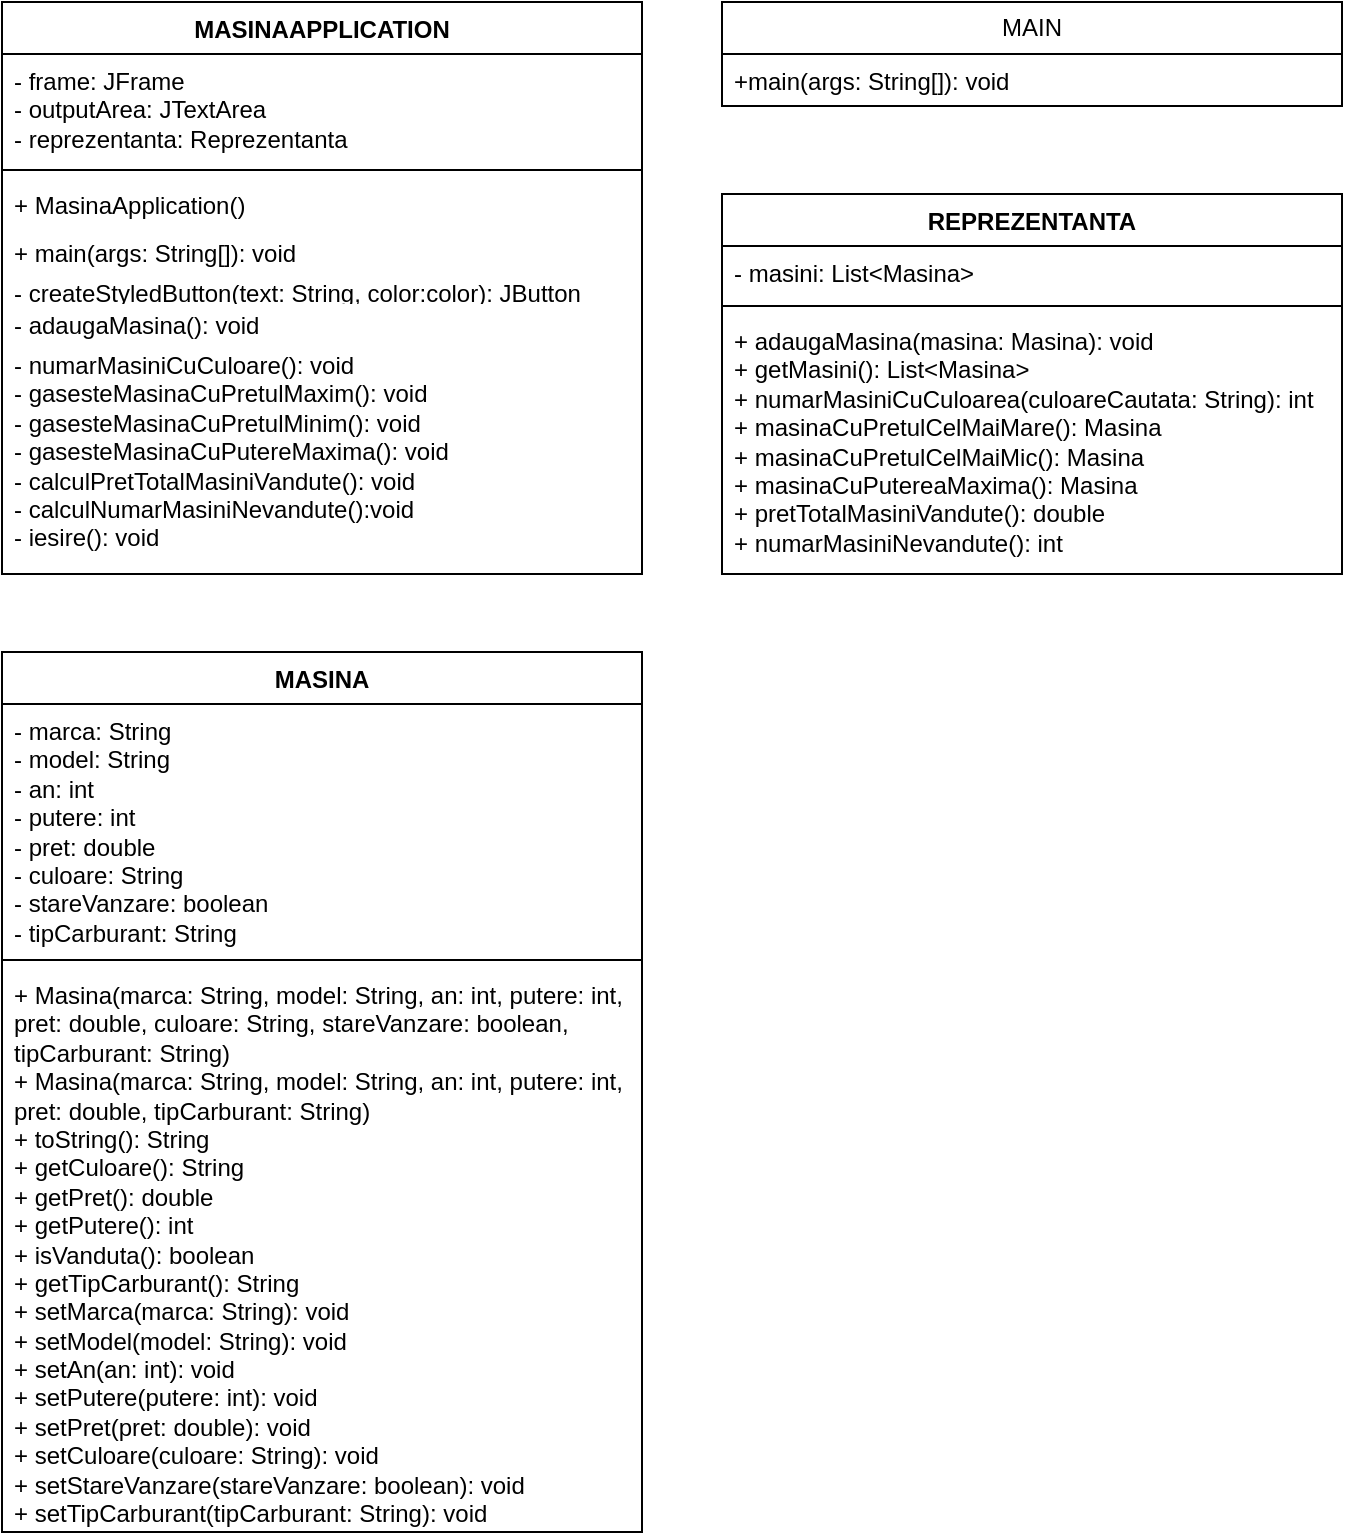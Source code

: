 <mxfile version="22.0.8" type="github">
  <diagram name="Pagina-1" id="s7u_jXoOyTNwt44IqN7l">
    <mxGraphModel dx="1434" dy="788" grid="1" gridSize="10" guides="1" tooltips="1" connect="1" arrows="1" fold="1" page="1" pageScale="1" pageWidth="827" pageHeight="1169" math="0" shadow="0">
      <root>
        <mxCell id="0" />
        <mxCell id="1" parent="0" />
        <mxCell id="zC79mrKcqQ9EmenrV000-1" value="MAIN" style="swimlane;fontStyle=0;childLayout=stackLayout;horizontal=1;startSize=26;fillColor=none;horizontalStack=0;resizeParent=1;resizeParentMax=0;resizeLast=0;collapsible=1;marginBottom=0;whiteSpace=wrap;html=1;" parent="1" vertex="1">
          <mxGeometry x="400" y="40" width="310" height="52" as="geometry" />
        </mxCell>
        <mxCell id="zC79mrKcqQ9EmenrV000-2" value="+main(args: String[]): void" style="text;strokeColor=none;fillColor=none;align=left;verticalAlign=top;spacingLeft=4;spacingRight=4;overflow=hidden;rotatable=0;points=[[0,0.5],[1,0.5]];portConstraint=eastwest;whiteSpace=wrap;html=1;" parent="zC79mrKcqQ9EmenrV000-1" vertex="1">
          <mxGeometry y="26" width="310" height="26" as="geometry" />
        </mxCell>
        <mxCell id="zC79mrKcqQ9EmenrV000-16" value="MASINAAPPLICATION" style="swimlane;fontStyle=1;align=center;verticalAlign=top;childLayout=stackLayout;horizontal=1;startSize=26;horizontalStack=0;resizeParent=1;resizeParentMax=0;resizeLast=0;collapsible=1;marginBottom=0;whiteSpace=wrap;html=1;" parent="1" vertex="1">
          <mxGeometry x="40" y="40" width="320" height="286" as="geometry" />
        </mxCell>
        <mxCell id="zC79mrKcqQ9EmenrV000-17" value="- frame: JFrame&lt;br&gt;- outputArea: JTextArea&lt;br&gt;- reprezentanta: Reprezentanta" style="text;strokeColor=none;fillColor=none;align=left;verticalAlign=top;spacingLeft=4;spacingRight=4;overflow=hidden;rotatable=0;points=[[0,0.5],[1,0.5]];portConstraint=eastwest;whiteSpace=wrap;html=1;" parent="zC79mrKcqQ9EmenrV000-16" vertex="1">
          <mxGeometry y="26" width="320" height="54" as="geometry" />
        </mxCell>
        <mxCell id="zC79mrKcqQ9EmenrV000-18" value="" style="line;strokeWidth=1;fillColor=none;align=left;verticalAlign=middle;spacingTop=-1;spacingLeft=3;spacingRight=3;rotatable=0;labelPosition=right;points=[];portConstraint=eastwest;strokeColor=inherit;" parent="zC79mrKcqQ9EmenrV000-16" vertex="1">
          <mxGeometry y="80" width="320" height="8" as="geometry" />
        </mxCell>
        <mxCell id="zC79mrKcqQ9EmenrV000-19" value="+ MasinaApplication()" style="text;strokeColor=none;fillColor=none;align=left;verticalAlign=top;spacingLeft=4;spacingRight=4;overflow=hidden;rotatable=0;points=[[0,0.5],[1,0.5]];portConstraint=eastwest;whiteSpace=wrap;html=1;" parent="zC79mrKcqQ9EmenrV000-16" vertex="1">
          <mxGeometry y="88" width="320" height="24" as="geometry" />
        </mxCell>
        <mxCell id="zC79mrKcqQ9EmenrV000-24" value="+ main(args: String[]): void" style="text;strokeColor=none;fillColor=none;align=left;verticalAlign=top;spacingLeft=4;spacingRight=4;overflow=hidden;rotatable=0;points=[[0,0.5],[1,0.5]];portConstraint=eastwest;whiteSpace=wrap;html=1;" parent="zC79mrKcqQ9EmenrV000-16" vertex="1">
          <mxGeometry y="112" width="320" height="20" as="geometry" />
        </mxCell>
        <mxCell id="zC79mrKcqQ9EmenrV000-30" value="- createStyledButton(text: String, color:color): JButton" style="text;strokeColor=none;fillColor=none;align=left;verticalAlign=top;spacingLeft=4;spacingRight=4;overflow=hidden;rotatable=0;points=[[0,0.5],[1,0.5]];portConstraint=eastwest;whiteSpace=wrap;html=1;" parent="zC79mrKcqQ9EmenrV000-16" vertex="1">
          <mxGeometry y="132" width="320" height="16" as="geometry" />
        </mxCell>
        <mxCell id="zC79mrKcqQ9EmenrV000-31" value="- adaugaMasina(): void&lt;br&gt;" style="text;strokeColor=none;fillColor=none;align=left;verticalAlign=top;spacingLeft=4;spacingRight=4;overflow=hidden;rotatable=0;points=[[0,0.5],[1,0.5]];portConstraint=eastwest;whiteSpace=wrap;html=1;" parent="zC79mrKcqQ9EmenrV000-16" vertex="1">
          <mxGeometry y="148" width="320" height="20" as="geometry" />
        </mxCell>
        <mxCell id="zC79mrKcqQ9EmenrV000-32" value="- numarMasiniCuCuloare(): void&lt;br&gt;- gasesteMasinaCuPretulMaxim(): void&lt;br&gt;- gasesteMasinaCuPretulMinim(): void&lt;br&gt;- gasesteMasinaCuPutereMaxima(): void&lt;br&gt;- calculPretTotalMasiniVandute(): void&lt;br&gt;- calculNumarMasiniNevandute():void&lt;br&gt;- iesire(): void" style="text;strokeColor=none;fillColor=none;align=left;verticalAlign=top;spacingLeft=4;spacingRight=4;overflow=hidden;rotatable=0;points=[[0,0.5],[1,0.5]];portConstraint=eastwest;whiteSpace=wrap;html=1;" parent="zC79mrKcqQ9EmenrV000-16" vertex="1">
          <mxGeometry y="168" width="320" height="118" as="geometry" />
        </mxCell>
        <mxCell id="zC79mrKcqQ9EmenrV000-33" value="MASINA" style="swimlane;fontStyle=1;align=center;verticalAlign=top;childLayout=stackLayout;horizontal=1;startSize=26;horizontalStack=0;resizeParent=1;resizeParentMax=0;resizeLast=0;collapsible=1;marginBottom=0;whiteSpace=wrap;html=1;" parent="1" vertex="1">
          <mxGeometry x="40" y="365" width="320" height="440" as="geometry" />
        </mxCell>
        <mxCell id="zC79mrKcqQ9EmenrV000-34" value="- marca: String&lt;br&gt;- model: String&lt;br&gt;- an: int&lt;br&gt;- putere: int&lt;br&gt;- pret: double&lt;br&gt;- culoare: String&lt;br&gt;- stareVanzare: boolean&lt;br&gt;- tipCarburant: String" style="text;strokeColor=none;fillColor=none;align=left;verticalAlign=top;spacingLeft=4;spacingRight=4;overflow=hidden;rotatable=0;points=[[0,0.5],[1,0.5]];portConstraint=eastwest;whiteSpace=wrap;html=1;" parent="zC79mrKcqQ9EmenrV000-33" vertex="1">
          <mxGeometry y="26" width="320" height="124" as="geometry" />
        </mxCell>
        <mxCell id="zC79mrKcqQ9EmenrV000-35" value="" style="line;strokeWidth=1;fillColor=none;align=left;verticalAlign=middle;spacingTop=-1;spacingLeft=3;spacingRight=3;rotatable=0;labelPosition=right;points=[];portConstraint=eastwest;strokeColor=inherit;" parent="zC79mrKcqQ9EmenrV000-33" vertex="1">
          <mxGeometry y="150" width="320" height="8" as="geometry" />
        </mxCell>
        <mxCell id="zC79mrKcqQ9EmenrV000-36" value="&lt;div&gt;+ Masina(marca: String, model: String, an: int, putere: int, pret: double, culoare: String, stareVanzare: boolean, tipCarburant: String)&lt;/div&gt;&lt;div&gt;&lt;div&gt;+ Masina(marca: String, model: String, an: int, putere: int, pret: double, tipCarburant: String)&lt;/div&gt;&lt;/div&gt;&lt;div&gt;+ toString(): String&lt;/div&gt;&lt;div&gt;+ getCuloare(): String&lt;/div&gt;&lt;div&gt;+ getPret(): double&lt;/div&gt;&lt;div&gt;+ getPutere(): int&lt;/div&gt;&lt;div&gt;+ isVanduta(): boolean&lt;/div&gt;&lt;div&gt;+ getTipCarburant(): String&lt;/div&gt;&lt;div&gt;&lt;div&gt;+ setMarca(marca: String): void&lt;/div&gt;&lt;div&gt;+ setModel(model: String): void&lt;/div&gt;&lt;div&gt;+ setAn(an: int): void&lt;/div&gt;&lt;div&gt;+ setPutere(putere: int): void&lt;/div&gt;&lt;div&gt;+ setPret(pret: double): void&lt;/div&gt;&lt;div&gt;+ setCuloare(culoare: String): void&lt;/div&gt;&lt;div&gt;+ setStareVanzare(stareVanzare: boolean): void&lt;/div&gt;&lt;div&gt;+ setTipCarburant(tipCarburant: String): void&lt;/div&gt;&lt;/div&gt;&lt;div&gt;&lt;br&gt;&lt;/div&gt;&lt;div&gt;&lt;br&gt;&lt;/div&gt;&lt;div&gt;&lt;br&gt;&lt;/div&gt;&lt;div&gt;&lt;br&gt;&lt;/div&gt;" style="text;strokeColor=none;fillColor=none;align=left;verticalAlign=top;spacingLeft=4;spacingRight=4;overflow=hidden;rotatable=0;points=[[0,0.5],[1,0.5]];portConstraint=eastwest;whiteSpace=wrap;html=1;" parent="zC79mrKcqQ9EmenrV000-33" vertex="1">
          <mxGeometry y="158" width="320" height="282" as="geometry" />
        </mxCell>
        <mxCell id="zC79mrKcqQ9EmenrV000-37" value="REPREZENTANTA" style="swimlane;fontStyle=1;align=center;verticalAlign=top;childLayout=stackLayout;horizontal=1;startSize=26;horizontalStack=0;resizeParent=1;resizeParentMax=0;resizeLast=0;collapsible=1;marginBottom=0;whiteSpace=wrap;html=1;" parent="1" vertex="1">
          <mxGeometry x="400" y="136" width="310" height="190" as="geometry" />
        </mxCell>
        <mxCell id="zC79mrKcqQ9EmenrV000-38" value="- masini: List&amp;lt;Masina&amp;gt;" style="text;strokeColor=none;fillColor=none;align=left;verticalAlign=top;spacingLeft=4;spacingRight=4;overflow=hidden;rotatable=0;points=[[0,0.5],[1,0.5]];portConstraint=eastwest;whiteSpace=wrap;html=1;" parent="zC79mrKcqQ9EmenrV000-37" vertex="1">
          <mxGeometry y="26" width="310" height="26" as="geometry" />
        </mxCell>
        <mxCell id="zC79mrKcqQ9EmenrV000-39" value="" style="line;strokeWidth=1;fillColor=none;align=left;verticalAlign=middle;spacingTop=-1;spacingLeft=3;spacingRight=3;rotatable=0;labelPosition=right;points=[];portConstraint=eastwest;strokeColor=inherit;" parent="zC79mrKcqQ9EmenrV000-37" vertex="1">
          <mxGeometry y="52" width="310" height="8" as="geometry" />
        </mxCell>
        <mxCell id="zC79mrKcqQ9EmenrV000-40" value="&lt;div&gt;&lt;span style=&quot;background-color: initial;&quot;&gt;+ adaugaMasina(masina: Masina): void&lt;/span&gt;&lt;br&gt;&lt;/div&gt;&lt;div&gt;+ getMasini(): List&amp;lt;Masina&amp;gt;&lt;/div&gt;&lt;div&gt;+ numarMasiniCuCuloarea(culoareCautata: String): int&lt;/div&gt;&lt;div&gt;+ masinaCuPretulCelMaiMare(): Masina&lt;/div&gt;&lt;div&gt;+ masinaCuPretulCelMaiMic(): Masina&lt;/div&gt;&lt;div&gt;+ masinaCuPutereaMaxima(): Masina&lt;/div&gt;&lt;div&gt;+ pretTotalMasiniVandute(): double&lt;/div&gt;&lt;div&gt;+ numarMasiniNevandute(): int&lt;/div&gt;&lt;div&gt;&lt;br&gt;&lt;/div&gt;" style="text;strokeColor=none;fillColor=none;align=left;verticalAlign=top;spacingLeft=4;spacingRight=4;overflow=hidden;rotatable=0;points=[[0,0.5],[1,0.5]];portConstraint=eastwest;whiteSpace=wrap;html=1;" parent="zC79mrKcqQ9EmenrV000-37" vertex="1">
          <mxGeometry y="60" width="310" height="130" as="geometry" />
        </mxCell>
      </root>
    </mxGraphModel>
  </diagram>
</mxfile>
